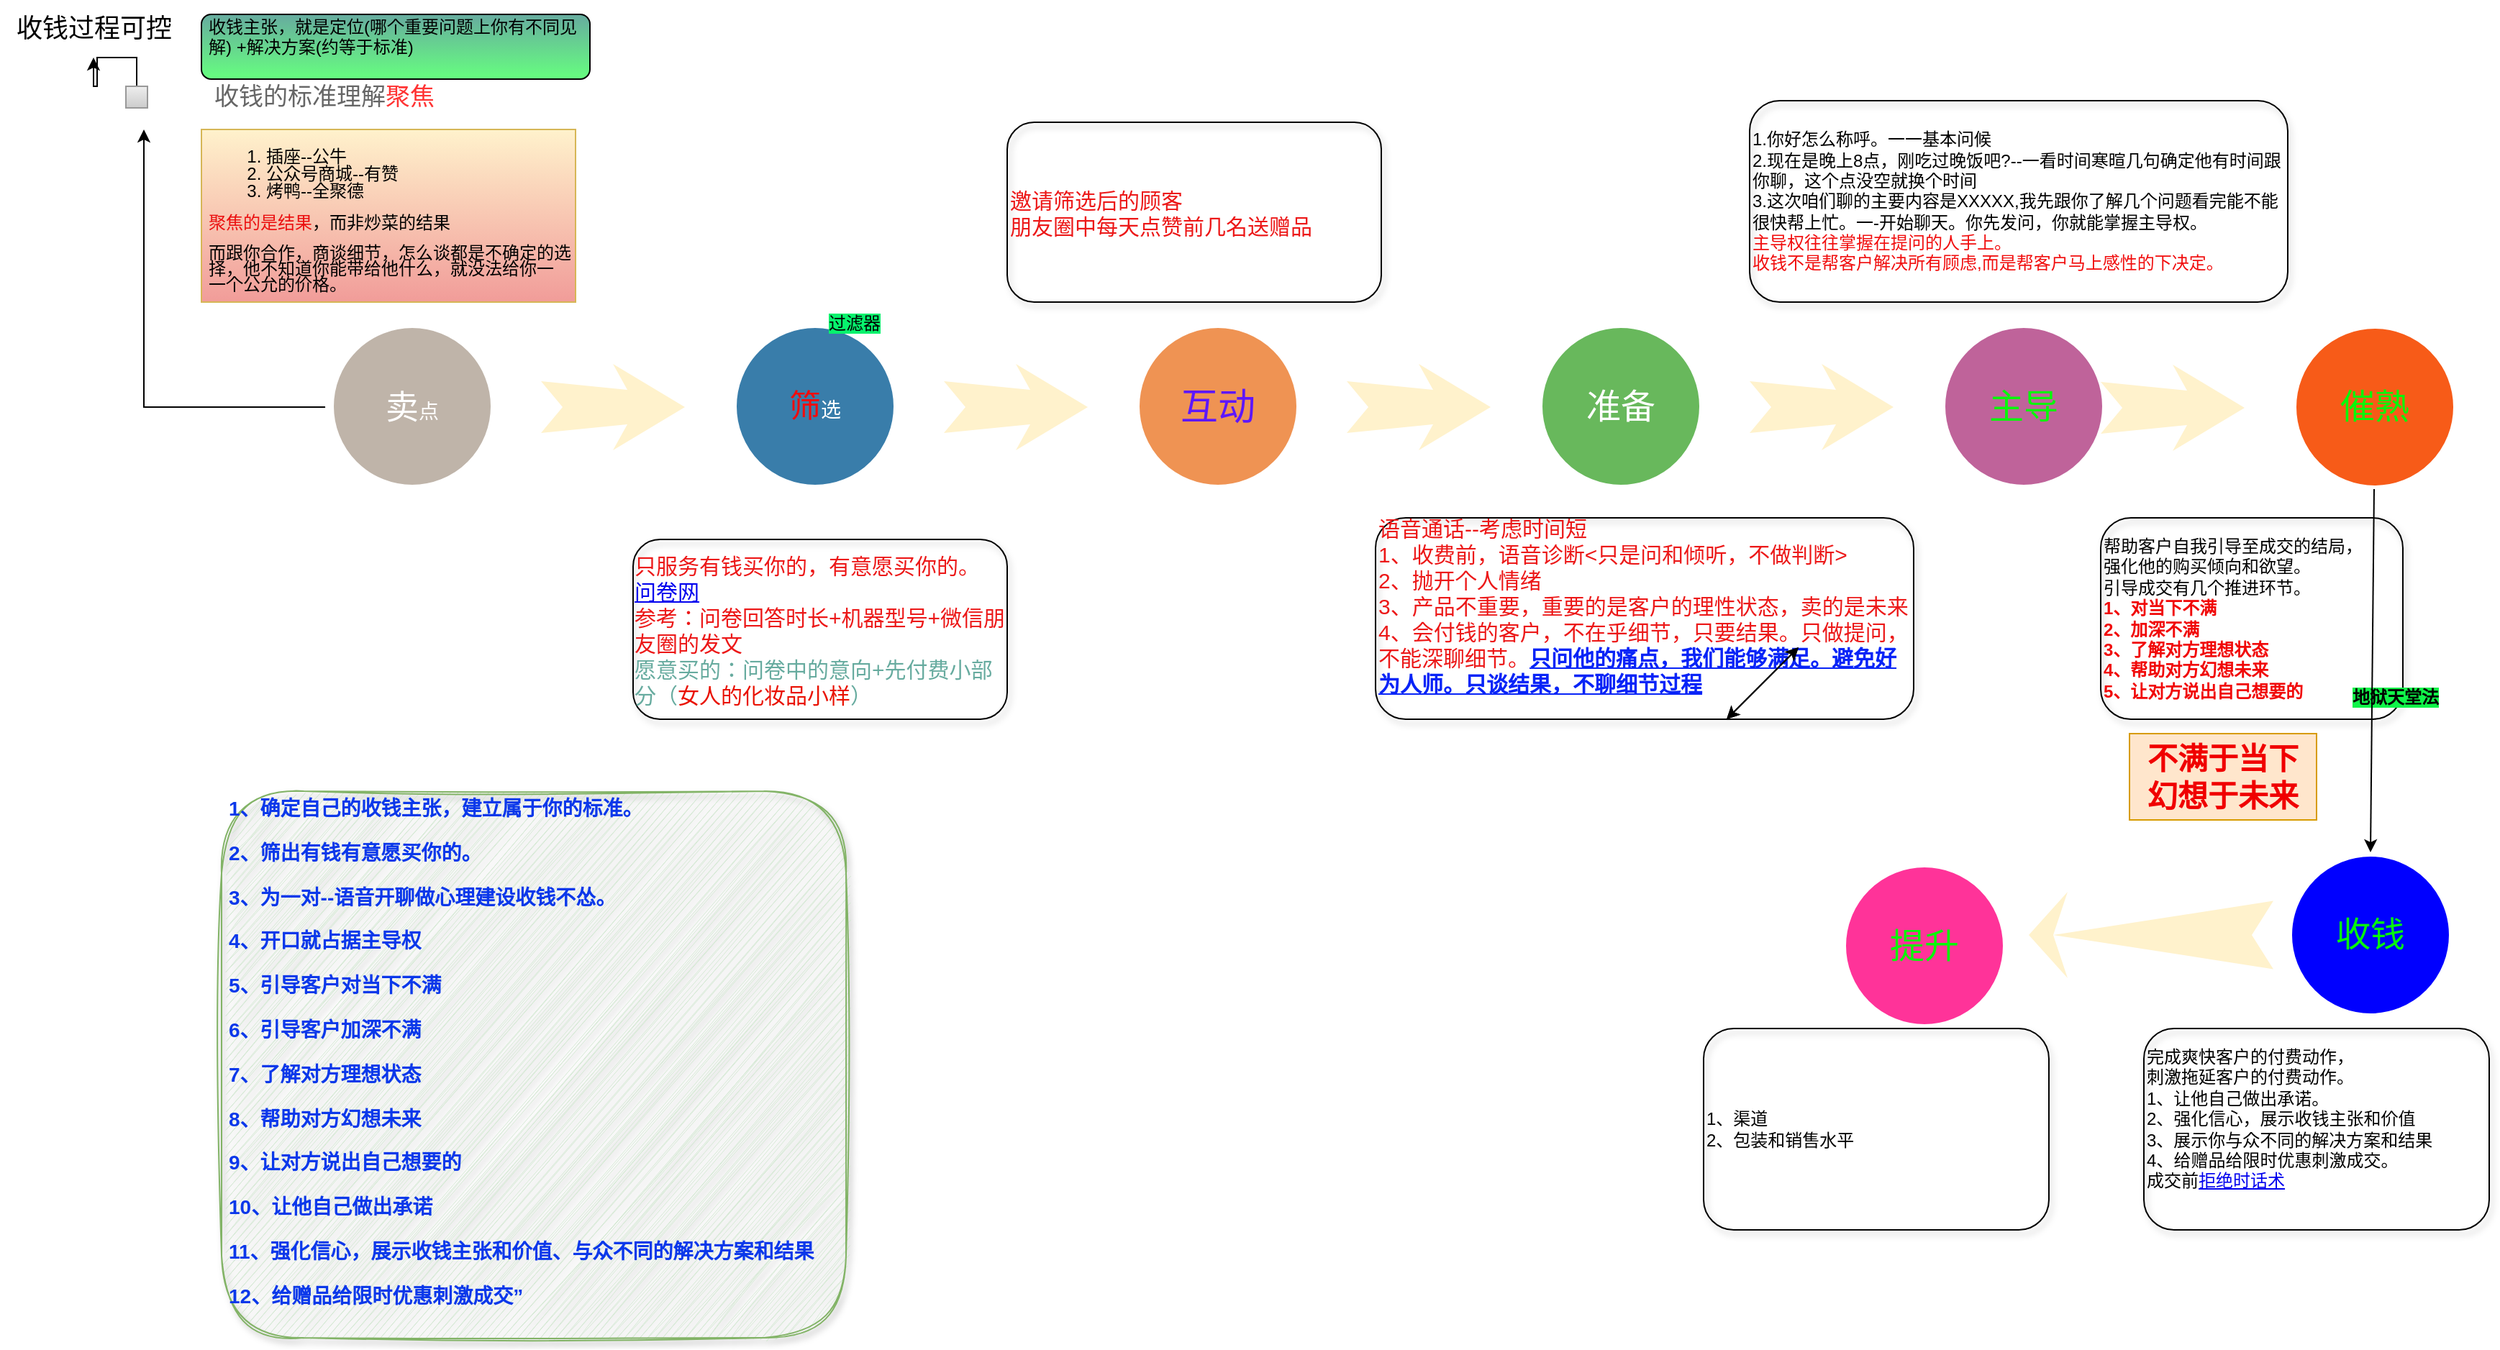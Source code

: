 <mxfile version="21.0.8" type="github"><diagram name="Page-1" id="12e1b939-464a-85fe-373e-61e167be1490"><mxGraphModel dx="1567" dy="920" grid="1" gridSize="10" guides="1" tooltips="1" connect="1" arrows="1" fold="1" page="1" pageScale="1.5" pageWidth="1169" pageHeight="826" background="none" math="0" shadow="0"><root><mxCell id="0"/><mxCell id="1" parent="0"/><mxCell id="60da8b9f42644d3a-6" value="" style="line;strokeWidth=2;html=1;rounded=0;shadow=0;fontSize=27;align=center;fillColor=none;strokeColor=#FFFFFF;" parent="1" vertex="1"><mxGeometry x="318" y="175" width="240" height="10" as="geometry"/></mxCell><mxCell id="60da8b9f42644d3a-7" value="" style="line;strokeWidth=2;html=1;rounded=0;shadow=0;fontSize=27;align=center;fillColor=none;strokeColor=#FFFFFF;" parent="1" vertex="1"><mxGeometry x="318" y="395" width="240" height="10" as="geometry"/></mxCell><mxCell id="Njzs7hZlPj1YD-8hde6n-14" style="edgeStyle=orthogonalEdgeStyle;rounded=0;orthogonalLoop=1;jettySize=auto;html=1;exitX=0.5;exitY=0;exitDx=0;exitDy=0;" edge="1" parent="1" source="60da8b9f42644d3a-8"><mxGeometry relative="1" as="geometry"><mxPoint x="112" y="100" as="targetPoint"/><Array as="points"><mxPoint x="298" y="293"/><mxPoint x="112" y="293"/></Array></mxGeometry></mxCell><mxCell id="60da8b9f42644d3a-8" value="&lt;font style=&quot;font-size: 23px;&quot;&gt;卖&lt;/font&gt;点" style="ellipse;whiteSpace=wrap;html=1;rounded=0;shadow=0;strokeWidth=6;fontSize=14;align=center;fillColor=#BFB4A9;strokeColor=#FFFFFF;fontColor=#FFFFFF;" parent="1" vertex="1"><mxGeometry x="241" y="235" width="115" height="115" as="geometry"/></mxCell><mxCell id="60da8b9f42644d3a-9" value="" style="html=1;shadow=0;dashed=0;align=center;verticalAlign=middle;shape=mxgraph.arrows2.stylisedArrow;dy=0.6;dx=40;notch=15;feather=0.4;rounded=0;strokeWidth=1;fontSize=27;strokeColor=none;fillColor=#fff2cc;" parent="1" vertex="1"><mxGeometry x="388" y="263" width="100" height="60" as="geometry"/></mxCell><mxCell id="60da8b9f42644d3a-20" value="" style="line;strokeWidth=2;html=1;rounded=0;shadow=0;fontSize=27;align=center;fillColor=none;strokeColor=#FFFFFF;" parent="1" vertex="1"><mxGeometry x="598" y="175" width="240" height="10" as="geometry"/></mxCell><mxCell id="60da8b9f42644d3a-21" value="" style="line;strokeWidth=2;html=1;rounded=0;shadow=0;fontSize=27;align=center;fillColor=none;strokeColor=#FFFFFF;" parent="1" vertex="1"><mxGeometry x="598" y="395" width="240" height="10" as="geometry"/></mxCell><mxCell id="60da8b9f42644d3a-22" value="&lt;font color=&quot;#f40b0b&quot; style=&quot;font-size: 22px;&quot;&gt;筛&lt;/font&gt;选" style="ellipse;whiteSpace=wrap;html=1;rounded=0;shadow=0;strokeWidth=6;fontSize=14;align=center;fillColor=#397DAA;strokeColor=#FFFFFF;fontColor=#FFFFFF;" parent="1" vertex="1"><mxGeometry x="521" y="235" width="115" height="115" as="geometry"/></mxCell><mxCell id="60da8b9f42644d3a-23" value="" style="html=1;shadow=0;dashed=0;align=center;verticalAlign=middle;shape=mxgraph.arrows2.stylisedArrow;dy=0.6;dx=40;notch=15;feather=0.4;rounded=0;strokeWidth=1;fontSize=27;strokeColor=none;fillColor=#fff2cc;" parent="1" vertex="1"><mxGeometry x="668" y="263" width="100" height="60" as="geometry"/></mxCell><mxCell id="60da8b9f42644d3a-27" value="" style="line;strokeWidth=2;html=1;rounded=0;shadow=0;fontSize=27;align=center;fillColor=none;strokeColor=#FFFFFF;" parent="1" vertex="1"><mxGeometry x="878" y="175" width="240" height="10" as="geometry"/></mxCell><mxCell id="60da8b9f42644d3a-28" value="" style="line;strokeWidth=2;html=1;rounded=0;shadow=0;fontSize=27;align=center;fillColor=none;strokeColor=#FFFFFF;" parent="1" vertex="1"><mxGeometry x="878" y="395" width="240" height="10" as="geometry"/></mxCell><mxCell id="60da8b9f42644d3a-29" value="&lt;font color=&quot;#5d17ff&quot; style=&quot;font-size: 26px;&quot;&gt;互动&lt;/font&gt;" style="ellipse;whiteSpace=wrap;html=1;rounded=0;shadow=0;strokeWidth=6;fontSize=14;align=center;fillColor=#EF9353;strokeColor=#FFFFFF;fontColor=#FFFFFF;" parent="1" vertex="1"><mxGeometry x="801" y="235" width="115" height="115" as="geometry"/></mxCell><mxCell id="60da8b9f42644d3a-30" value="" style="html=1;shadow=0;dashed=0;align=center;verticalAlign=middle;shape=mxgraph.arrows2.stylisedArrow;dy=0.6;dx=40;notch=15;feather=0.4;rounded=0;strokeWidth=1;fontSize=27;strokeColor=none;fillColor=#fff2cc;" parent="1" vertex="1"><mxGeometry x="948" y="263" width="100" height="60" as="geometry"/></mxCell><mxCell id="60da8b9f42644d3a-34" value="" style="line;strokeWidth=2;html=1;rounded=0;shadow=0;fontSize=27;align=center;fillColor=none;strokeColor=#FFFFFF;" parent="1" vertex="1"><mxGeometry x="1158" y="175" width="240" height="10" as="geometry"/></mxCell><mxCell id="60da8b9f42644d3a-35" value="" style="line;strokeWidth=2;html=1;rounded=0;shadow=0;fontSize=27;align=center;fillColor=none;strokeColor=#FFFFFF;" parent="1" vertex="1"><mxGeometry x="1158" y="395" width="240" height="10" as="geometry"/></mxCell><mxCell id="60da8b9f42644d3a-36" value="&lt;font style=&quot;font-size: 24px;&quot;&gt;准备&lt;/font&gt;" style="ellipse;whiteSpace=wrap;html=1;rounded=0;shadow=0;strokeWidth=6;fontSize=14;align=center;fillColor=#68B85C;strokeColor=#FFFFFF;fontColor=#FFFFFF;" parent="1" vertex="1"><mxGeometry x="1081" y="235" width="115" height="115" as="geometry"/></mxCell><mxCell id="60da8b9f42644d3a-37" value="" style="html=1;shadow=0;dashed=0;align=center;verticalAlign=middle;shape=mxgraph.arrows2.stylisedArrow;dy=0.6;dx=40;notch=15;feather=0.4;rounded=0;strokeWidth=1;fontSize=27;strokeColor=none;fillColor=#fff2cc;" parent="1" vertex="1"><mxGeometry x="1228" y="263" width="100" height="60" as="geometry"/></mxCell><mxCell id="60da8b9f42644d3a-38" value="&lt;font color=&quot;#06f90a&quot; style=&quot;font-size: 24px;&quot;&gt;主导&lt;/font&gt;" style="ellipse;whiteSpace=wrap;html=1;rounded=0;shadow=0;strokeWidth=6;fontSize=14;align=center;fillColor=#BF639A;strokeColor=#FFFFFF;fontColor=#FFFFFF;" parent="1" vertex="1"><mxGeometry x="1361" y="235" width="115" height="115" as="geometry"/></mxCell><mxCell id="Njzs7hZlPj1YD-8hde6n-1" value="&lt;font style=&quot;font-size: 18px;&quot;&gt;收钱过程可控&lt;/font&gt;" style="text;html=1;align=center;verticalAlign=middle;resizable=0;points=[];autosize=1;strokeColor=none;fillColor=none;" vertex="1" parent="1"><mxGeometry x="12" y="10" width="130" height="40" as="geometry"/></mxCell><mxCell id="Njzs7hZlPj1YD-8hde6n-9" value="" style="edgeStyle=orthogonalEdgeStyle;rounded=0;orthogonalLoop=1;jettySize=auto;html=1;" edge="1" parent="1" source="Njzs7hZlPj1YD-8hde6n-8" target="Njzs7hZlPj1YD-8hde6n-1"><mxGeometry relative="1" as="geometry"/></mxCell><mxCell id="Njzs7hZlPj1YD-8hde6n-8" value="&lt;blockquote style=&quot;margin: 0 0 0 40px; border: none; padding: 0px;&quot;&gt;收钱的标准理解&lt;font color=&quot;#ff3333&quot;&gt;聚焦&lt;/font&gt;&amp;nbsp;&lt;/blockquote&gt;" style="strokeWidth=1;shadow=0;dashed=0;align=center;html=1;shape=mxgraph.mockup.forms.rrect;rSize=0;fillColor=#eeeeee;strokeColor=#999999;gradientColor=#cccccc;align=left;spacingLeft=4;fontSize=17;fontColor=#666666;labelPosition=right;" vertex="1" parent="1"><mxGeometry x="99.5" y="70" width="15" height="15" as="geometry"/></mxCell><mxCell id="Njzs7hZlPj1YD-8hde6n-11" value="&lt;div style=&quot;line-height: 90%;&quot;&gt;&lt;div&gt;&lt;br&gt;&lt;/div&gt;&lt;ol style=&quot;line-height: 100%;&quot;&gt;&lt;li&gt;&lt;span style=&quot;background-color: initial;&quot;&gt;插座--公牛&lt;/span&gt;&lt;/li&gt;&lt;li&gt;&lt;span style=&quot;background-color: initial;&quot;&gt;公众号商城--有赞&lt;/span&gt;&lt;/li&gt;&lt;li&gt;烤鸭--全聚德&lt;/li&gt;&lt;/ol&gt;&lt;p style=&quot;line-height: 70%;&quot;&gt;&lt;span style=&quot;font-size: 12px;&quot;&gt;&lt;font color=&quot;#eb0f0f&quot;&gt;聚焦的是结果&lt;/font&gt;，而非炒菜的结果&lt;/span&gt;&lt;/p&gt;&lt;p style=&quot;line-height: 90%;&quot;&gt;而跟你合作，商谈细节，怎么谈都是不确定的选择，他不知道你能带给他什&lt;span style=&quot;background-color: initial;&quot;&gt;么，就没法给你一一个公允的价格。&lt;/span&gt;&lt;/p&gt;&lt;p&gt;&lt;/p&gt;&lt;/div&gt;" style="text;html=1;strokeColor=#d6b656;fillColor=#fff2cc;spacing=5;spacingTop=-20;whiteSpace=wrap;overflow=hidden;rounded=0;gradientColor=#F19C99;" vertex="1" parent="1"><mxGeometry x="152" y="100" width="260" height="120" as="geometry"/></mxCell><mxCell id="Njzs7hZlPj1YD-8hde6n-12" value="&lt;p&gt;收钱主张，就是定位(哪个重要问题上你有不同见解) +解决方案(约等于标&lt;span style=&quot;background-color: initial;&quot;&gt;准)&lt;/span&gt;&lt;/p&gt;" style="text;html=1;strokeColor=default;fillColor=#67AB9F;spacing=5;spacingTop=-20;whiteSpace=wrap;overflow=hidden;rounded=1;gradientColor=#66ff7f;" vertex="1" parent="1"><mxGeometry x="152" y="20" width="270" height="45" as="geometry"/></mxCell><mxCell id="Njzs7hZlPj1YD-8hde6n-16" value="&lt;div style=&quot;text-align: left;&quot;&gt;&lt;span style=&quot;font-size: 15px; color: rgb(236, 24, 24); background-color: initial;&quot;&gt;只服务有钱买你的，有意愿买你的。&lt;/span&gt;&lt;/div&gt;&lt;font style=&quot;font-size: 15px;&quot;&gt;&lt;div style=&quot;color: rgb(236, 24, 24); text-align: left;&quot;&gt;&lt;a style=&quot;background-color: initial;&quot; href=&quot;data:page/id,12e1b939-464a-85fe-373e-61e167be1490&quot;&gt;问卷网&lt;/a&gt;&lt;/div&gt;&lt;div style=&quot;color: rgb(236, 24, 24); text-align: left;&quot;&gt;参考：问卷回答时长+机器型号+微信朋友圈的发文&lt;/div&gt;&lt;div style=&quot;text-align: left;&quot;&gt;&lt;font color=&quot;#67ab9f&quot;&gt;愿意买的：问卷中的意向+先付费小部分（&lt;/font&gt;&lt;font color=&quot;#e91101&quot;&gt;女人的化妆品小样&lt;/font&gt;&lt;font color=&quot;#67ab9f&quot;&gt;）&lt;/font&gt;&lt;/div&gt;&lt;/font&gt;" style="text;html=1;strokeColor=default;fillColor=none;align=center;verticalAlign=middle;whiteSpace=wrap;rounded=1;glass=0;shadow=1;" vertex="1" parent="1"><mxGeometry x="452" y="385" width="260" height="125" as="geometry"/></mxCell><mxCell id="Njzs7hZlPj1YD-8hde6n-17" value="&lt;span style=&quot;background-color: rgb(7, 242, 109);&quot;&gt;过滤器&lt;/span&gt;" style="text;html=1;strokeColor=none;fillColor=none;align=center;verticalAlign=middle;whiteSpace=wrap;rounded=0;" vertex="1" parent="1"><mxGeometry x="576" y="220" width="60" height="30" as="geometry"/></mxCell><mxCell id="Njzs7hZlPj1YD-8hde6n-18" value="&lt;div style=&quot;&quot;&gt;&lt;font color=&quot;#ec1818&quot;&gt;&lt;span style=&quot;font-size: 15px;&quot;&gt;邀请筛选后的顾客&lt;/span&gt;&lt;/font&gt;&lt;/div&gt;&lt;div style=&quot;&quot;&gt;&lt;font color=&quot;#ec1818&quot;&gt;&lt;span style=&quot;font-size: 15px;&quot;&gt;朋友圈中每天点赞前几名送赠品&lt;/span&gt;&lt;/font&gt;&lt;/div&gt;" style="text;html=1;strokeColor=default;fillColor=none;align=left;verticalAlign=middle;whiteSpace=wrap;rounded=1;glass=0;shadow=1;" vertex="1" parent="1"><mxGeometry x="712" y="95" width="260" height="125" as="geometry"/></mxCell><mxCell id="Njzs7hZlPj1YD-8hde6n-19" value="&lt;div style=&quot;&quot;&gt;&lt;font color=&quot;#ec1818&quot;&gt;&lt;span style=&quot;font-size: 15px;&quot;&gt;语音通话--考虑时间短&lt;/span&gt;&lt;/font&gt;&lt;/div&gt;&lt;div style=&quot;&quot;&gt;&lt;font color=&quot;#ec1818&quot;&gt;&lt;span style=&quot;font-size: 15px;&quot;&gt;1、收费前，语音诊断&amp;lt;只是问和倾听，不做判断&amp;gt;&lt;/span&gt;&lt;/font&gt;&lt;/div&gt;&lt;div style=&quot;&quot;&gt;&lt;font color=&quot;#ec1818&quot;&gt;&lt;span style=&quot;font-size: 15px;&quot;&gt;2、抛开个人情绪&lt;/span&gt;&lt;/font&gt;&lt;/div&gt;&lt;div style=&quot;&quot;&gt;&lt;font color=&quot;#ec1818&quot;&gt;&lt;span style=&quot;font-size: 15px;&quot;&gt;3、产品不重要，重要的是客户的理性状态，卖的是未来&lt;/span&gt;&lt;/font&gt;&lt;/div&gt;&lt;div style=&quot;&quot;&gt;&lt;span style=&quot;font-size: 15px;&quot;&gt;&lt;font color=&quot;#ec1818&quot;&gt;4、会付钱的客户，不在乎细节，只要结果。只做提问，不能深聊细节。&lt;/font&gt;&lt;font color=&quot;#0824f7&quot;&gt;&lt;b&gt;&lt;u&gt;只问他的痛点，我们能够满足。避免好为人师。只谈结果，不聊细节过程&lt;/u&gt;&lt;/b&gt;&lt;/font&gt;&lt;/span&gt;&lt;/div&gt;&lt;div style=&quot;&quot;&gt;&lt;font color=&quot;#ec1818&quot;&gt;&lt;span style=&quot;font-size: 15px;&quot;&gt;&lt;br&gt;&lt;/span&gt;&lt;/font&gt;&lt;/div&gt;" style="text;html=1;strokeColor=default;fillColor=none;align=left;verticalAlign=middle;whiteSpace=wrap;rounded=1;glass=0;shadow=1;" vertex="1" parent="1"><mxGeometry x="968" y="370" width="374" height="140" as="geometry"/></mxCell><mxCell id="Njzs7hZlPj1YD-8hde6n-20" value="&lt;div style=&quot;&quot;&gt;&lt;div&gt;1.你好怎么称呼。一一基本问候&lt;/div&gt;&lt;div&gt;2.现在是晚上8点，刚吃过晚饭吧?--一看时间寒暄几句确定他有时间跟你&lt;span style=&quot;background-color: initial;&quot;&gt;聊，这个点没空就换个时间&lt;/span&gt;&lt;/div&gt;&lt;div&gt;3.这次咱们聊的主要内容是XXXXX,我先跟你了解几个问题看完能不能很&lt;span style=&quot;background-color: initial;&quot;&gt;快帮上忙。一-开始聊天。你先发问，你就能掌握主导权。&lt;/span&gt;&lt;/div&gt;&lt;div&gt;&lt;span style=&quot;background-color: initial;&quot;&gt;&lt;font color=&quot;#f10e0e&quot;&gt;主导权往往掌握在提问的人手上。&lt;/font&gt;&lt;br&gt;&lt;/span&gt;&lt;/div&gt;&lt;div&gt;&lt;span style=&quot;background-color: initial;&quot;&gt;&lt;font color=&quot;#f10e0e&quot;&gt;收钱不是帮客户解决所有顾虑,而是帮客户马上感性的下决定。&lt;br&gt;&lt;/font&gt;&lt;/span&gt;&lt;/div&gt;&lt;/div&gt;" style="text;html=1;strokeColor=default;fillColor=none;align=left;verticalAlign=middle;whiteSpace=wrap;rounded=1;glass=0;shadow=1;" vertex="1" parent="1"><mxGeometry x="1228" y="80" width="374" height="140" as="geometry"/></mxCell><mxCell id="Njzs7hZlPj1YD-8hde6n-21" value="" style="html=1;shadow=0;dashed=0;align=center;verticalAlign=middle;shape=mxgraph.arrows2.stylisedArrow;dy=0.6;dx=40;notch=15;feather=0.4;rounded=0;strokeWidth=1;fontSize=27;strokeColor=none;fillColor=#fff2cc;" vertex="1" parent="1"><mxGeometry x="1472" y="263.5" width="100" height="60" as="geometry"/></mxCell><mxCell id="Njzs7hZlPj1YD-8hde6n-22" value="&lt;font color=&quot;#06f90a&quot; style=&quot;font-size: 24px;&quot;&gt;催熟&lt;/font&gt;" style="ellipse;whiteSpace=wrap;html=1;rounded=0;shadow=0;strokeWidth=6;fontSize=14;align=center;fillColor=#f75b18;strokeColor=#FFFFFF;fontColor=#FFFFFF;" vertex="1" parent="1"><mxGeometry x="1605" y="235.5" width="115" height="115" as="geometry"/></mxCell><mxCell id="Njzs7hZlPj1YD-8hde6n-25" value="&lt;div style=&quot;&quot;&gt;&lt;div&gt;帮助客户自我引导至成交的结局，&lt;/div&gt;&lt;div&gt;强化他的购买倾向和欲望。&lt;/div&gt;&lt;div&gt;引导成交有几个推进环节。&lt;/div&gt;&lt;div&gt;&lt;b&gt;&lt;font color=&quot;#f10909&quot;&gt;1、对当下不满&lt;/font&gt;&lt;/b&gt;&lt;/div&gt;&lt;div&gt;&lt;b&gt;&lt;font color=&quot;#f10909&quot;&gt;2、加深不满&lt;/font&gt;&lt;/b&gt;&lt;/div&gt;&lt;div&gt;&lt;b&gt;&lt;font color=&quot;#f10909&quot;&gt;3、了解对方理想状态&lt;/font&gt;&lt;/b&gt;&lt;/div&gt;&lt;div&gt;&lt;b&gt;&lt;font color=&quot;#f10909&quot;&gt;4、帮助对方幻想未来&lt;/font&gt;&lt;/b&gt;&lt;/div&gt;&lt;div&gt;&lt;b&gt;&lt;font color=&quot;#f10909&quot;&gt;5、让对方说出自己想要的&lt;/font&gt;&lt;/b&gt;&lt;/div&gt;&lt;/div&gt;" style="text;html=1;strokeColor=default;fillColor=none;align=left;verticalAlign=middle;whiteSpace=wrap;rounded=1;glass=0;shadow=1;" vertex="1" parent="1"><mxGeometry x="1472" y="370" width="210" height="140" as="geometry"/></mxCell><mxCell id="Njzs7hZlPj1YD-8hde6n-27" value="&lt;b style=&quot;background-color: rgb(16, 244, 73);&quot;&gt;地狱天堂法&lt;/b&gt;" style="text;html=1;strokeColor=none;fillColor=none;align=center;verticalAlign=middle;whiteSpace=wrap;rounded=0;" vertex="1" parent="1"><mxGeometry x="1642" y="480" width="70" height="30" as="geometry"/></mxCell><mxCell id="Njzs7hZlPj1YD-8hde6n-28" value="&lt;b style=&quot;font-size: 21px;&quot;&gt;&lt;font color=&quot;#f00000&quot;&gt;不满于当下&lt;br&gt;幻想于未来&lt;/font&gt;&lt;/b&gt;" style="text;html=1;strokeColor=#d79b00;fillColor=#ffe6cc;align=center;verticalAlign=middle;whiteSpace=wrap;rounded=0;" vertex="1" parent="1"><mxGeometry x="1492" y="520" width="130" height="60" as="geometry"/></mxCell><mxCell id="Njzs7hZlPj1YD-8hde6n-29" value="&lt;font color=&quot;#06f90a&quot; style=&quot;font-size: 24px;&quot;&gt;收钱&lt;/font&gt;" style="ellipse;whiteSpace=wrap;html=1;rounded=0;shadow=0;strokeWidth=6;fontSize=14;align=center;fillColor=#0000FF;strokeColor=#FFFFFF;fontColor=#FFFFFF;" vertex="1" parent="1"><mxGeometry x="1602" y="602.5" width="115" height="115" as="geometry"/></mxCell><mxCell id="Njzs7hZlPj1YD-8hde6n-30" value="" style="endArrow=classic;startArrow=classic;html=1;rounded=0;" edge="1" parent="1"><mxGeometry width="50" height="50" relative="1" as="geometry"><mxPoint x="1212" y="510" as="sourcePoint"/><mxPoint x="1262" y="460" as="targetPoint"/></mxGeometry></mxCell><mxCell id="Njzs7hZlPj1YD-8hde6n-31" value="" style="endArrow=classic;startArrow=classic;html=1;rounded=0;" edge="1" parent="1"><mxGeometry width="50" height="50" relative="1" as="geometry"><mxPoint x="1212" y="510" as="sourcePoint"/><mxPoint x="1262" y="460" as="targetPoint"/></mxGeometry></mxCell><mxCell id="Njzs7hZlPj1YD-8hde6n-32" value="" style="endArrow=classic;html=1;rounded=0;entryX=0.5;entryY=0;entryDx=0;entryDy=0;" edge="1" parent="1" target="Njzs7hZlPj1YD-8hde6n-29"><mxGeometry width="50" height="50" relative="1" as="geometry"><mxPoint x="1662" y="350" as="sourcePoint"/><mxPoint x="1712" y="300" as="targetPoint"/></mxGeometry></mxCell><mxCell id="Njzs7hZlPj1YD-8hde6n-34" value="&lt;div style=&quot;&quot;&gt;&lt;div&gt;&lt;div&gt;完成爽快客户的付费动作，&lt;/div&gt;&lt;div&gt;&lt;span style=&quot;font-size: 12px;&quot;&gt;刺激拖延客户的付费动作。&lt;/span&gt;&lt;/div&gt;&lt;/div&gt;&lt;div&gt;1、让他自己做出承诺。&lt;br&gt;&lt;/div&gt;&lt;div&gt;&lt;div&gt;2、&lt;span style=&quot;background-color: initial;&quot;&gt;强化信心，展示收钱主张和价值&lt;/span&gt;&lt;/div&gt;&lt;/div&gt;&lt;div&gt;&lt;span style=&quot;background-color: initial;&quot;&gt;3、展示你与众不同的解决方案和结果&lt;br&gt;&lt;/span&gt;&lt;/div&gt;&lt;div&gt;&lt;span style=&quot;background-color: initial;&quot;&gt;4、&lt;/span&gt;&lt;span style=&quot;background-color: initial;&quot;&gt;给赠品给限时优惠刺激成交。&lt;/span&gt;&lt;br&gt;&lt;/div&gt;&lt;div&gt;&lt;span style=&quot;background-color: initial;&quot;&gt;成交前&lt;a href=&quot;https://v.flomoapp.com/mine/?memo_id=NjAyNzA3OTg&quot;&gt;拒绝时话术&lt;/a&gt;&lt;br&gt;&lt;/span&gt;&lt;/div&gt;&lt;div&gt;&lt;span style=&quot;background-color: initial; font-size: 12px;&quot;&gt;&lt;div&gt;&lt;br&gt;&lt;/div&gt;&lt;/span&gt;&lt;/div&gt;&lt;/div&gt;" style="text;html=1;strokeColor=default;fillColor=none;align=left;verticalAlign=middle;whiteSpace=wrap;rounded=1;glass=0;shadow=1;" vertex="1" parent="1"><mxGeometry x="1502" y="725" width="240" height="140" as="geometry"/></mxCell><mxCell id="Njzs7hZlPj1YD-8hde6n-35" value="&lt;font color=&quot;#06f90a&quot; style=&quot;font-size: 24px;&quot;&gt;提升&lt;/font&gt;" style="ellipse;whiteSpace=wrap;html=1;rounded=0;shadow=0;strokeWidth=6;fontSize=14;align=center;fillColor=#FF3399;strokeColor=#FFFFFF;fontColor=#FFFFFF;" vertex="1" parent="1"><mxGeometry x="1292" y="610" width="115" height="115" as="geometry"/></mxCell><mxCell id="Njzs7hZlPj1YD-8hde6n-36" value="" style="html=1;shadow=0;dashed=0;align=center;verticalAlign=middle;shape=mxgraph.arrows2.stylisedArrow;dy=1;dx=17;notch=15;feather=0.21;rounded=0;strokeWidth=1;fontSize=27;strokeColor=none;fillColor=#fff2cc;rotation=-180;" vertex="1" parent="1"><mxGeometry x="1422" y="630" width="170" height="60" as="geometry"/></mxCell><mxCell id="Njzs7hZlPj1YD-8hde6n-37" value="&lt;div style=&quot;&quot;&gt;&lt;div&gt;&lt;div&gt;1、渠道&lt;/div&gt;&lt;/div&gt;&lt;div&gt;2、包装和销售水平&lt;/div&gt;&lt;/div&gt;" style="text;html=1;strokeColor=default;fillColor=none;align=left;verticalAlign=middle;whiteSpace=wrap;rounded=1;glass=0;shadow=1;" vertex="1" parent="1"><mxGeometry x="1196" y="725" width="240" height="140" as="geometry"/></mxCell><mxCell id="Njzs7hZlPj1YD-8hde6n-38" value="&lt;p style=&quot;font-size: 14px;&quot;&gt;&lt;b style=&quot;&quot;&gt;&lt;font color=&quot;#0b38ea&quot; style=&quot;font-size: 14px;&quot;&gt;1、确定自己的收钱主张，建立属于你的标准。&lt;/font&gt;&lt;/b&gt;&lt;/p&gt;&lt;p style=&quot;font-size: 14px;&quot;&gt;&lt;b style=&quot;&quot;&gt;&lt;font color=&quot;#0b38ea&quot; style=&quot;font-size: 14px;&quot;&gt;2、筛出有钱有意愿买你的。&lt;/font&gt;&lt;/b&gt;&lt;/p&gt;&lt;p style=&quot;font-size: 14px;&quot;&gt;&lt;b style=&quot;&quot;&gt;&lt;font color=&quot;#0b38ea&quot; style=&quot;font-size: 14px;&quot;&gt;3、为一对--语音开聊做心理建设收钱不怂。&lt;/font&gt;&lt;/b&gt;&lt;/p&gt;&lt;p style=&quot;font-size: 14px;&quot;&gt;&lt;b style=&quot;&quot;&gt;&lt;font color=&quot;#0b38ea&quot; style=&quot;font-size: 14px;&quot;&gt;4、开口就占据主导权&lt;/font&gt;&lt;/b&gt;&lt;/p&gt;&lt;p style=&quot;font-size: 14px;&quot;&gt;&lt;b style=&quot;&quot;&gt;&lt;font color=&quot;#0b38ea&quot; style=&quot;font-size: 14px;&quot;&gt;5、引导客户对当下不满&lt;/font&gt;&lt;/b&gt;&lt;/p&gt;&lt;p style=&quot;font-size: 14px;&quot;&gt;&lt;b style=&quot;&quot;&gt;&lt;font color=&quot;#0b38ea&quot; style=&quot;font-size: 14px;&quot;&gt;6、引导客户加深不满&lt;/font&gt;&lt;/b&gt;&lt;/p&gt;&lt;p style=&quot;font-size: 14px;&quot;&gt;&lt;b style=&quot;&quot;&gt;&lt;font color=&quot;#0b38ea&quot; style=&quot;font-size: 14px;&quot;&gt;7、了解对方理想状态&lt;/font&gt;&lt;/b&gt;&lt;/p&gt;&lt;p style=&quot;font-size: 14px;&quot;&gt;&lt;b style=&quot;&quot;&gt;&lt;font color=&quot;#0b38ea&quot; style=&quot;font-size: 14px;&quot;&gt;8、帮助对方幻想未来&lt;/font&gt;&lt;/b&gt;&lt;/p&gt;&lt;p style=&quot;font-size: 14px;&quot;&gt;&lt;b style=&quot;&quot;&gt;&lt;font color=&quot;#0b38ea&quot; style=&quot;font-size: 14px;&quot;&gt;9、让对方说出自己想要的&lt;/font&gt;&lt;/b&gt;&lt;/p&gt;&lt;p style=&quot;font-size: 14px;&quot;&gt;&lt;b style=&quot;&quot;&gt;&lt;font color=&quot;#0b38ea&quot; style=&quot;font-size: 14px;&quot;&gt;10、让他自己做出承诺&lt;/font&gt;&lt;/b&gt;&lt;/p&gt;&lt;p style=&quot;font-size: 14px;&quot;&gt;&lt;b style=&quot;&quot;&gt;&lt;font color=&quot;#0b38ea&quot; style=&quot;font-size: 14px;&quot;&gt;11、强化信心，展示收钱主张和价值、与众不同的解决方案和结果&lt;/font&gt;&lt;/b&gt;&lt;/p&gt;&lt;p style=&quot;font-size: 14px;&quot;&gt;&lt;b style=&quot;&quot;&gt;&lt;font color=&quot;#0b38ea&quot; style=&quot;font-size: 14px;&quot;&gt;12、给赠品给限时优惠刺激成交”&lt;/font&gt;&lt;/b&gt;&lt;/p&gt;" style="text;html=1;strokeColor=#82b366;fillColor=#d5e8d4;spacing=5;spacingTop=-20;whiteSpace=wrap;overflow=hidden;rounded=1;glass=0;shadow=1;sketch=1;curveFitting=1;jiggle=2;imageWidth=24;dashOffset=4;" vertex="1" parent="1"><mxGeometry x="166" y="560" width="434" height="380" as="geometry"/></mxCell></root></mxGraphModel></diagram></mxfile>